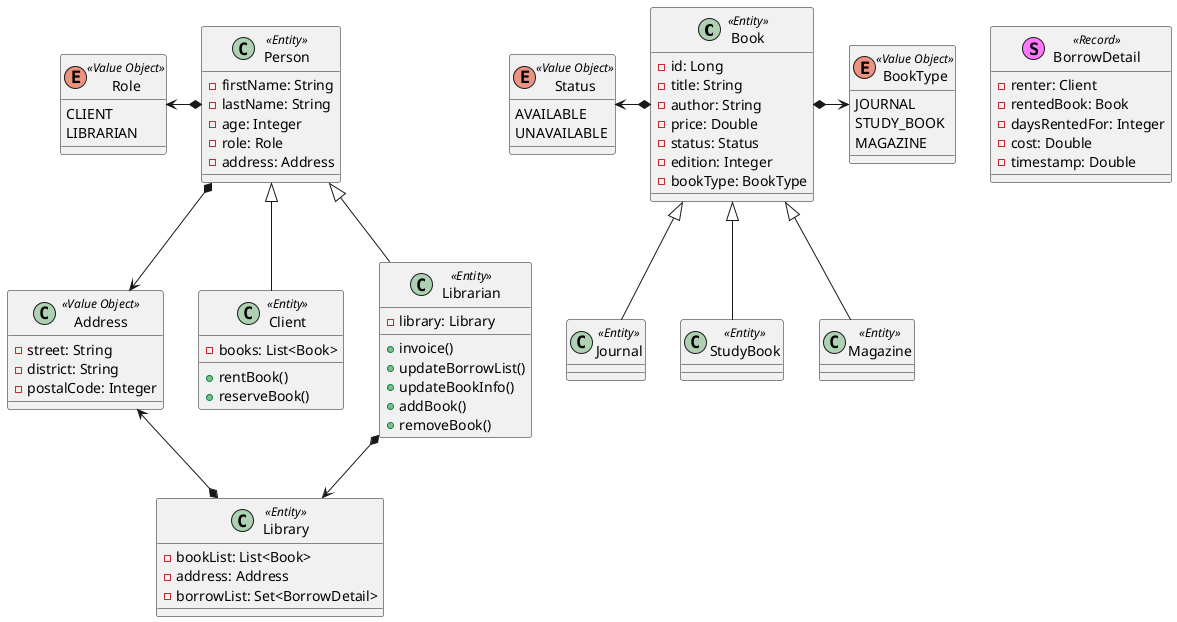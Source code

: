 @startuml
'https://plantuml.com/class-diagram

class Book <<Entity>> {
-id: Long
-title: String
-author: String
-price: Double
-status: Status
-edition: Integer
-bookType: BookType
}

class Person <<Entity>> {
-firstName: String
-lastName: String
-age: Integer
-role: Role
-address: Address
}

class Client <<Entity>> {
-books: List<Book>

+rentBook()
+reserveBook()
}

class Librarian <<Entity>> {
-library: Library

+invoice()
+updateBorrowList()
+updateBookInfo()
+addBook()
+removeBook()
}

class Library <<Entity>> {
-bookList: List<Book>
-address: Address
-borrowList: Set<BorrowDetail>
}

class Address <<Value Object>> {
-street: String
-district: String
-postalCode: Integer
}

class Journal <<Entity>> {
}

class StudyBook <<Entity>> {
}

class Magazine <<Entity>> {
}

enum Status <<Value Object>> {
AVAILABLE
UNAVAILABLE
}

enum Role <<Value Object>> {
CLIENT
LIBRARIAN
}

enum BookType <<Value Object>> {
JOURNAL
STUDY_BOOK
MAGAZINE
}

stereotype BorrowDetail <<Record>> {
-renter: Client
-rentedBook: Book
-daysRentedFor: Integer
-cost: Double
-timestamp: Double
}

Book *--left> Status
Person *--left> Role
Person *--> Address
Librarian *--> Library
Library *--up> Address
Book *--right> BookType

Journal --up|> Book
StudyBook --up|> Book
Magazine --up|> Book

Client --up|> Person
Librarian --up|> Person

@enduml